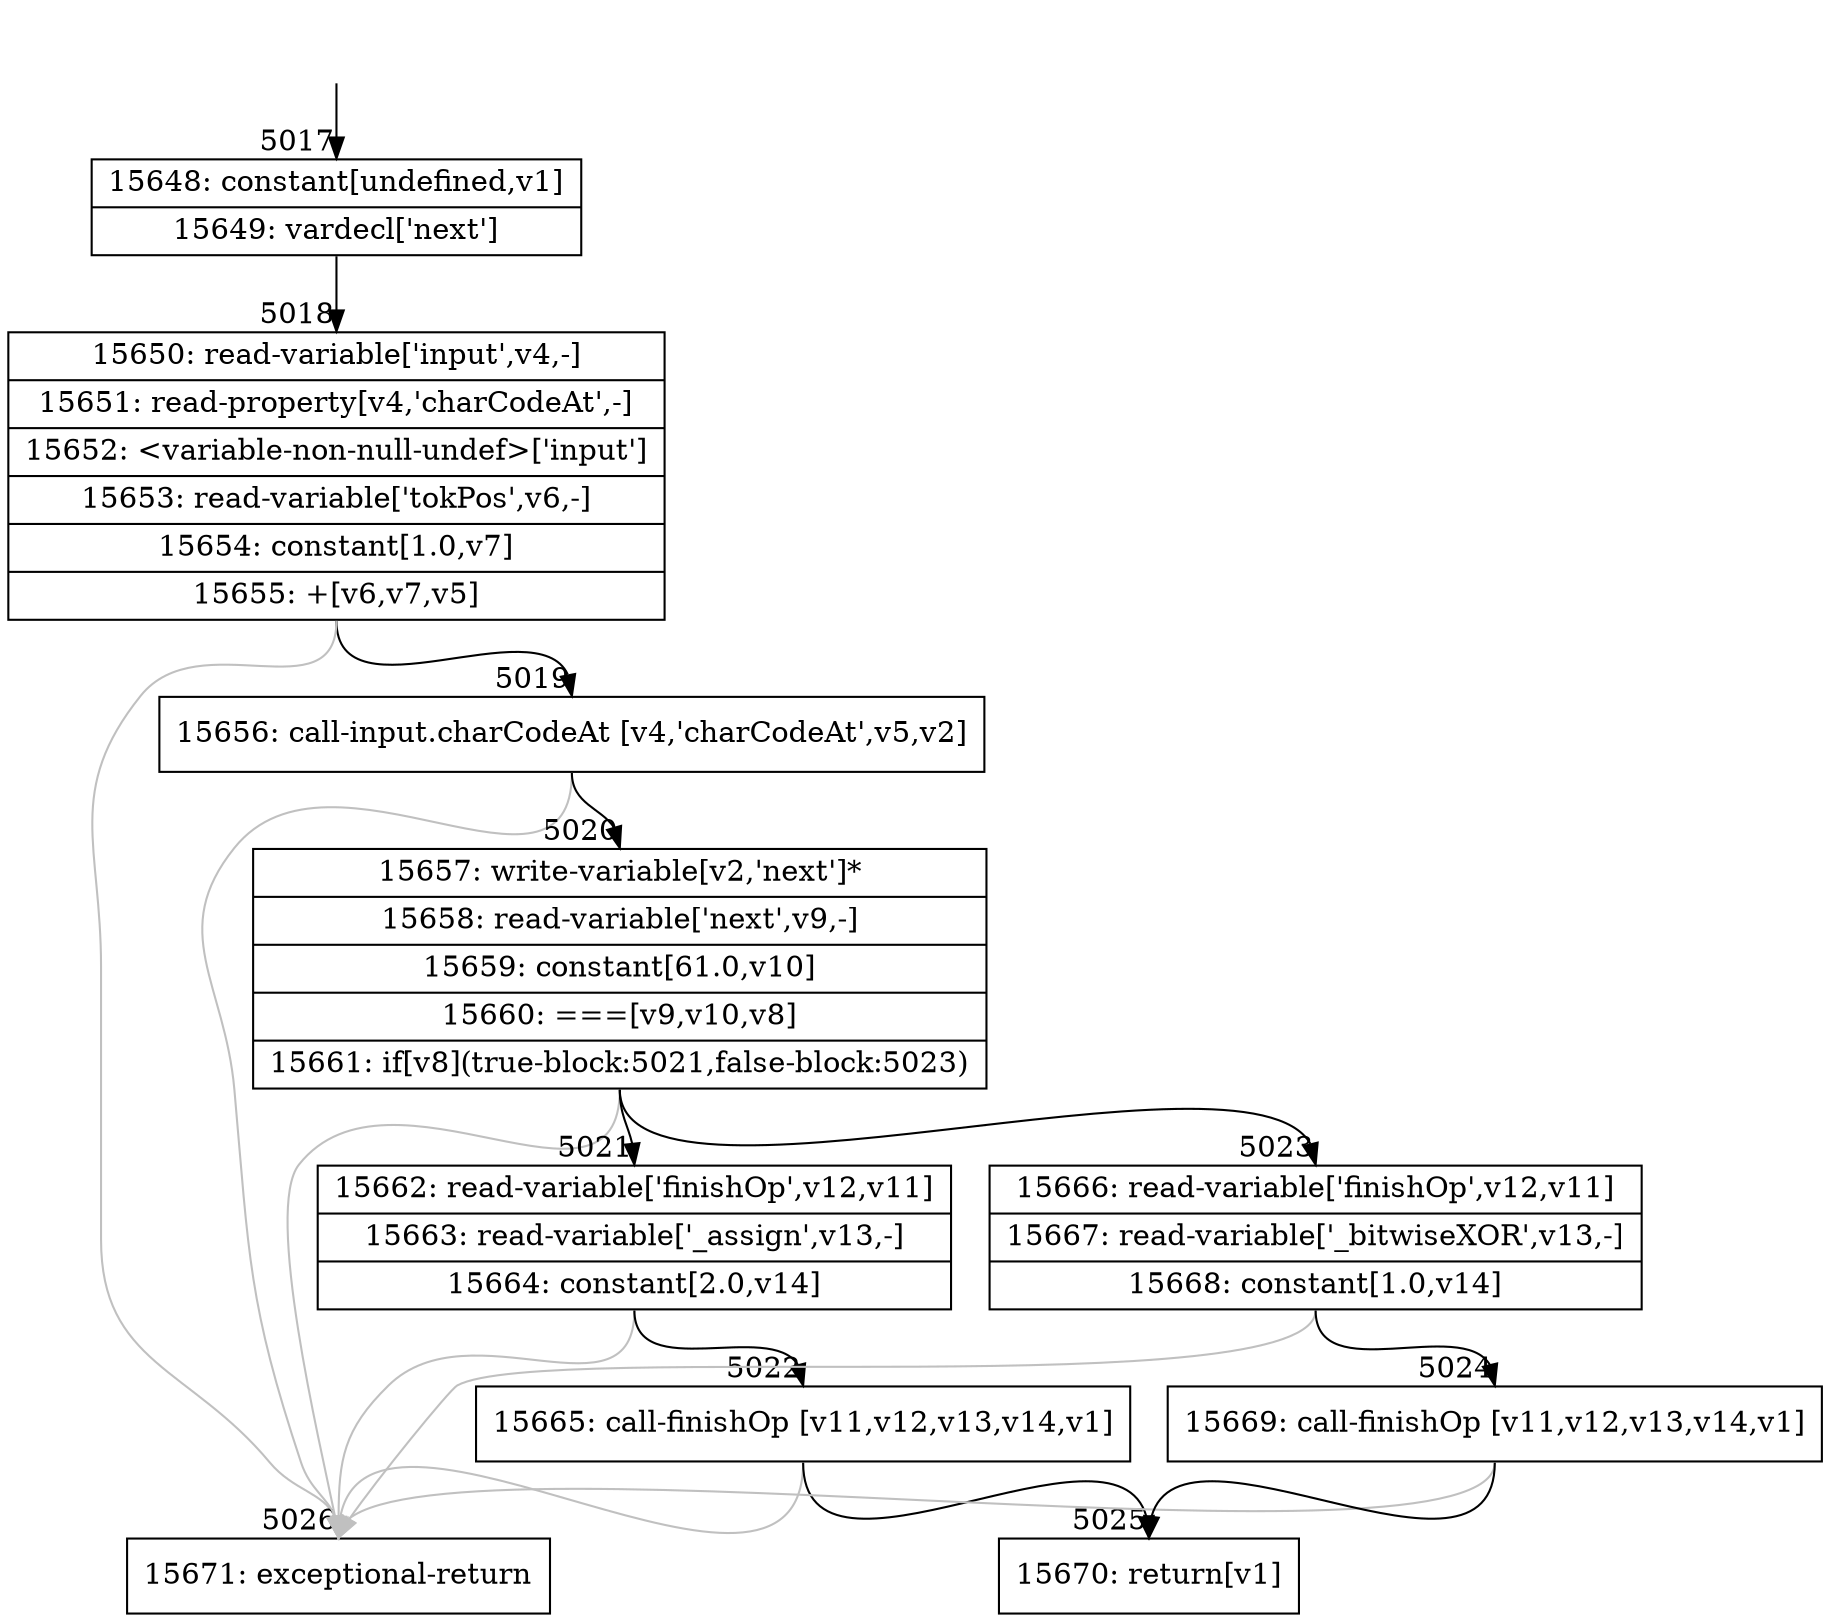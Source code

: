 digraph {
rankdir="TD"
BB_entry309[shape=none,label=""];
BB_entry309 -> BB5017 [tailport=s, headport=n, headlabel="    5017"]
BB5017 [shape=record label="{15648: constant[undefined,v1]|15649: vardecl['next']}" ] 
BB5017 -> BB5018 [tailport=s, headport=n, headlabel="      5018"]
BB5018 [shape=record label="{15650: read-variable['input',v4,-]|15651: read-property[v4,'charCodeAt',-]|15652: \<variable-non-null-undef\>['input']|15653: read-variable['tokPos',v6,-]|15654: constant[1.0,v7]|15655: +[v6,v7,v5]}" ] 
BB5018 -> BB5019 [tailport=s, headport=n, headlabel="      5019"]
BB5018 -> BB5026 [tailport=s, headport=n, color=gray, headlabel="      5026"]
BB5019 [shape=record label="{15656: call-input.charCodeAt [v4,'charCodeAt',v5,v2]}" ] 
BB5019 -> BB5020 [tailport=s, headport=n, headlabel="      5020"]
BB5019 -> BB5026 [tailport=s, headport=n, color=gray]
BB5020 [shape=record label="{15657: write-variable[v2,'next']*|15658: read-variable['next',v9,-]|15659: constant[61.0,v10]|15660: ===[v9,v10,v8]|15661: if[v8](true-block:5021,false-block:5023)}" ] 
BB5020 -> BB5021 [tailport=s, headport=n, headlabel="      5021"]
BB5020 -> BB5023 [tailport=s, headport=n, headlabel="      5023"]
BB5020 -> BB5026 [tailport=s, headport=n, color=gray]
BB5021 [shape=record label="{15662: read-variable['finishOp',v12,v11]|15663: read-variable['_assign',v13,-]|15664: constant[2.0,v14]}" ] 
BB5021 -> BB5022 [tailport=s, headport=n, headlabel="      5022"]
BB5021 -> BB5026 [tailport=s, headport=n, color=gray]
BB5022 [shape=record label="{15665: call-finishOp [v11,v12,v13,v14,v1]}" ] 
BB5022 -> BB5025 [tailport=s, headport=n, headlabel="      5025"]
BB5022 -> BB5026 [tailport=s, headport=n, color=gray]
BB5023 [shape=record label="{15666: read-variable['finishOp',v12,v11]|15667: read-variable['_bitwiseXOR',v13,-]|15668: constant[1.0,v14]}" ] 
BB5023 -> BB5024 [tailport=s, headport=n, headlabel="      5024"]
BB5023 -> BB5026 [tailport=s, headport=n, color=gray]
BB5024 [shape=record label="{15669: call-finishOp [v11,v12,v13,v14,v1]}" ] 
BB5024 -> BB5025 [tailport=s, headport=n]
BB5024 -> BB5026 [tailport=s, headport=n, color=gray]
BB5025 [shape=record label="{15670: return[v1]}" ] 
BB5026 [shape=record label="{15671: exceptional-return}" ] 
//#$~ 5259
}
